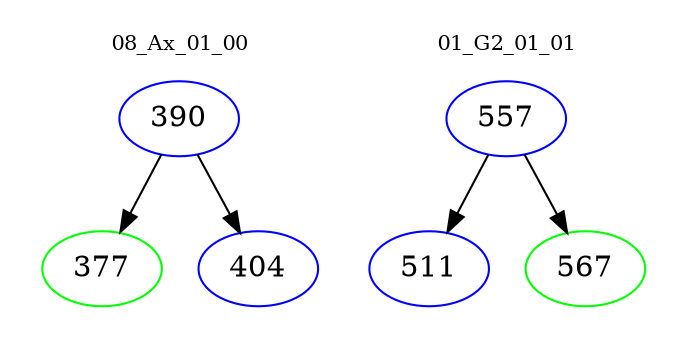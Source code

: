 digraph{
subgraph cluster_0 {
color = white
label = "08_Ax_01_00";
fontsize=10;
T0_390 [label="390", color="blue"]
T0_390 -> T0_377 [color="black"]
T0_377 [label="377", color="green"]
T0_390 -> T0_404 [color="black"]
T0_404 [label="404", color="blue"]
}
subgraph cluster_1 {
color = white
label = "01_G2_01_01";
fontsize=10;
T1_557 [label="557", color="blue"]
T1_557 -> T1_511 [color="black"]
T1_511 [label="511", color="blue"]
T1_557 -> T1_567 [color="black"]
T1_567 [label="567", color="green"]
}
}
